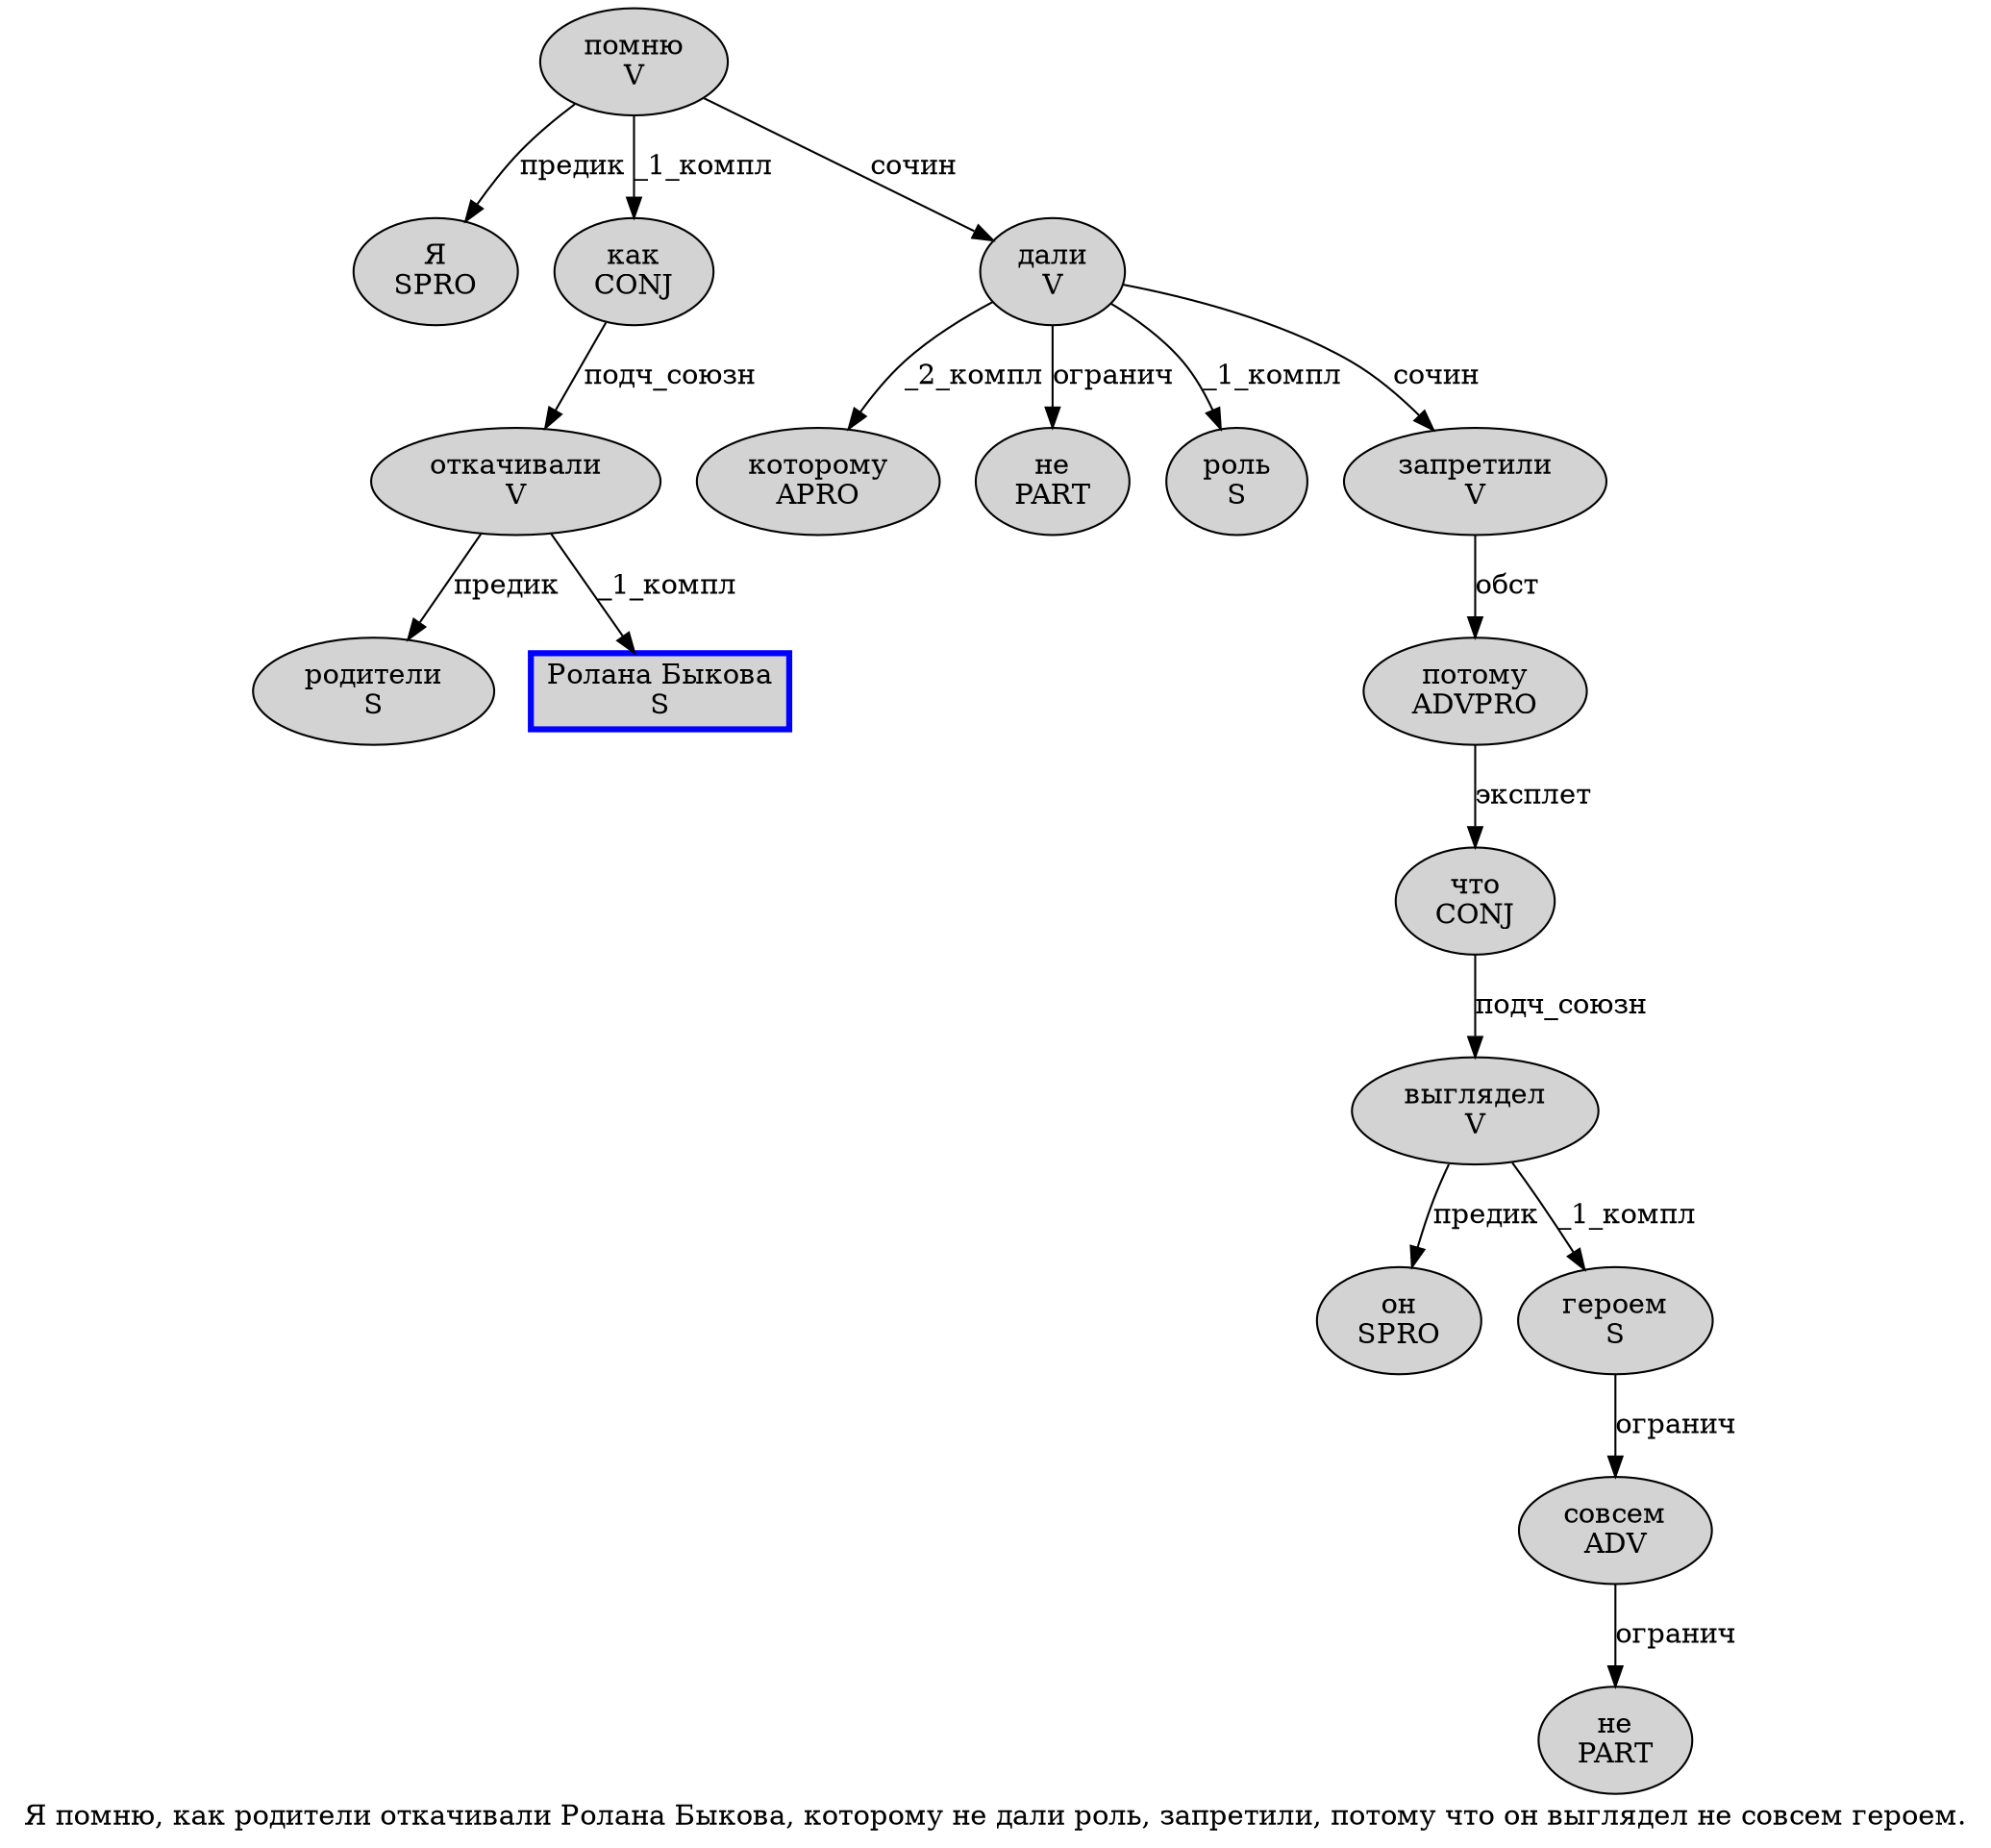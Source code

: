 digraph SENTENCE_1109 {
	graph [label="Я помню, как родители откачивали Ролана Быкова, которому не дали роль, запретили, потому что он выглядел не совсем героем."]
	node [style=filled]
		0 [label="Я
SPRO" color="" fillcolor=lightgray penwidth=1 shape=ellipse]
		1 [label="помню
V" color="" fillcolor=lightgray penwidth=1 shape=ellipse]
		3 [label="как
CONJ" color="" fillcolor=lightgray penwidth=1 shape=ellipse]
		4 [label="родители
S" color="" fillcolor=lightgray penwidth=1 shape=ellipse]
		5 [label="откачивали
V" color="" fillcolor=lightgray penwidth=1 shape=ellipse]
		6 [label="Ролана Быкова
S" color=blue fillcolor=lightgray penwidth=3 shape=box]
		8 [label="которому
APRO" color="" fillcolor=lightgray penwidth=1 shape=ellipse]
		9 [label="не
PART" color="" fillcolor=lightgray penwidth=1 shape=ellipse]
		10 [label="дали
V" color="" fillcolor=lightgray penwidth=1 shape=ellipse]
		11 [label="роль
S" color="" fillcolor=lightgray penwidth=1 shape=ellipse]
		13 [label="запретили
V" color="" fillcolor=lightgray penwidth=1 shape=ellipse]
		15 [label="потому
ADVPRO" color="" fillcolor=lightgray penwidth=1 shape=ellipse]
		16 [label="что
CONJ" color="" fillcolor=lightgray penwidth=1 shape=ellipse]
		17 [label="он
SPRO" color="" fillcolor=lightgray penwidth=1 shape=ellipse]
		18 [label="выглядел
V" color="" fillcolor=lightgray penwidth=1 shape=ellipse]
		19 [label="не
PART" color="" fillcolor=lightgray penwidth=1 shape=ellipse]
		20 [label="совсем
ADV" color="" fillcolor=lightgray penwidth=1 shape=ellipse]
		21 [label="героем
S" color="" fillcolor=lightgray penwidth=1 shape=ellipse]
			21 -> 20 [label="огранич"]
			16 -> 18 [label="подч_союзн"]
			3 -> 5 [label="подч_союзн"]
			13 -> 15 [label="обст"]
			15 -> 16 [label="эксплет"]
			10 -> 8 [label="_2_компл"]
			10 -> 9 [label="огранич"]
			10 -> 11 [label="_1_компл"]
			10 -> 13 [label="сочин"]
			1 -> 0 [label="предик"]
			1 -> 3 [label="_1_компл"]
			1 -> 10 [label="сочин"]
			5 -> 4 [label="предик"]
			5 -> 6 [label="_1_компл"]
			20 -> 19 [label="огранич"]
			18 -> 17 [label="предик"]
			18 -> 21 [label="_1_компл"]
}